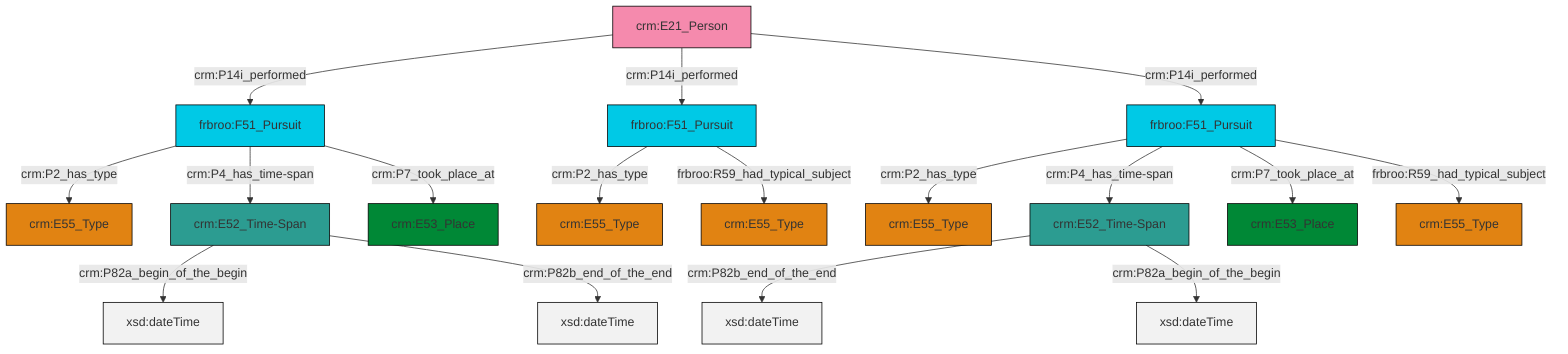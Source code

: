graph TD
classDef Literal fill:#f2f2f2,stroke:#000000;
classDef CRM_Entity fill:#FFFFFF,stroke:#000000;
classDef Temporal_Entity fill:#00C9E6, stroke:#000000;
classDef Type fill:#E18312, stroke:#000000;
classDef Time-Span fill:#2C9C91, stroke:#000000;
classDef Appellation fill:#FFEB7F, stroke:#000000;
classDef Place fill:#008836, stroke:#000000;
classDef Persistent_Item fill:#B266B2, stroke:#000000;
classDef Conceptual_Object fill:#FFD700, stroke:#000000;
classDef Physical_Thing fill:#D2B48C, stroke:#000000;
classDef Actor fill:#f58aad, stroke:#000000;
classDef PC_Classes fill:#4ce600, stroke:#000000;
classDef Multi fill:#cccccc,stroke:#000000;

0["frbroo:F51_Pursuit"]:::Temporal_Entity -->|crm:P2_has_type| 1["crm:E55_Type"]:::Type
4["crm:E52_Time-Span"]:::Time-Span -->|crm:P82a_begin_of_the_begin| 5[xsd:dateTime]:::Literal
0["frbroo:F51_Pursuit"]:::Temporal_Entity -->|crm:P4_has_time-span| 6["crm:E52_Time-Span"]:::Time-Span
8["frbroo:F51_Pursuit"]:::Temporal_Entity -->|crm:P2_has_type| 9["crm:E55_Type"]:::Type
15["crm:E21_Person"]:::Actor -->|crm:P14i_performed| 8["frbroo:F51_Pursuit"]:::Temporal_Entity
0["frbroo:F51_Pursuit"]:::Temporal_Entity -->|crm:P7_took_place_at| 17["crm:E53_Place"]:::Place
15["crm:E21_Person"]:::Actor -->|crm:P14i_performed| 19["frbroo:F51_Pursuit"]:::Temporal_Entity
6["crm:E52_Time-Span"]:::Time-Span -->|crm:P82b_end_of_the_end| 26[xsd:dateTime]:::Literal
19["frbroo:F51_Pursuit"]:::Temporal_Entity -->|crm:P2_has_type| 2["crm:E55_Type"]:::Type
8["frbroo:F51_Pursuit"]:::Temporal_Entity -->|crm:P4_has_time-span| 4["crm:E52_Time-Span"]:::Time-Span
8["frbroo:F51_Pursuit"]:::Temporal_Entity -->|crm:P7_took_place_at| 13["crm:E53_Place"]:::Place
19["frbroo:F51_Pursuit"]:::Temporal_Entity -->|frbroo:R59_had_typical_subject| 11["crm:E55_Type"]:::Type
6["crm:E52_Time-Span"]:::Time-Span -->|crm:P82a_begin_of_the_begin| 29[xsd:dateTime]:::Literal
15["crm:E21_Person"]:::Actor -->|crm:P14i_performed| 0["frbroo:F51_Pursuit"]:::Temporal_Entity
4["crm:E52_Time-Span"]:::Time-Span -->|crm:P82b_end_of_the_end| 30[xsd:dateTime]:::Literal
0["frbroo:F51_Pursuit"]:::Temporal_Entity -->|frbroo:R59_had_typical_subject| 22["crm:E55_Type"]:::Type
